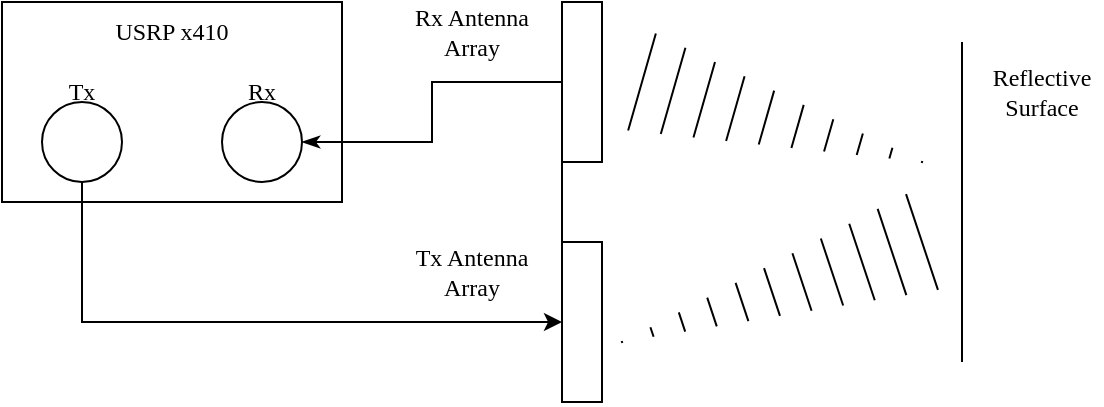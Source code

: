 <mxfile version="26.3.0">
  <diagram name="Page-1" id="JLqoLXAy_lAa28kxtK1_">
    <mxGraphModel dx="719" dy="396" grid="1" gridSize="10" guides="1" tooltips="1" connect="1" arrows="1" fold="1" page="1" pageScale="1" pageWidth="1169" pageHeight="1654" math="0" shadow="0">
      <root>
        <mxCell id="0" />
        <mxCell id="1" parent="0" />
        <mxCell id="jAzWhec101EAvwNxdhgz-5" value="" style="rounded=0;whiteSpace=wrap;html=1;fontFamily=modern;fontSource=https%3A%2F%2Fsourceforge.net%2Fprojects%2Fcm-unicode%2F;" vertex="1" parent="1">
          <mxGeometry x="200" y="240" width="170" height="100" as="geometry" />
        </mxCell>
        <mxCell id="jAzWhec101EAvwNxdhgz-6" value="USRP x410" style="text;html=1;align=center;verticalAlign=middle;whiteSpace=wrap;rounded=0;fontFamily=modern;fontSource=https%3A%2F%2Fsourceforge.net%2Fprojects%2Fcm-unicode%2F;" vertex="1" parent="1">
          <mxGeometry x="230" y="240" width="110" height="30" as="geometry" />
        </mxCell>
        <mxCell id="jAzWhec101EAvwNxdhgz-12" style="edgeStyle=orthogonalEdgeStyle;rounded=0;orthogonalLoop=1;jettySize=auto;html=1;exitX=1;exitY=0.5;exitDx=0;exitDy=0;entryX=0;entryY=0.5;entryDx=0;entryDy=0;startArrow=classicThin;startFill=1;endArrow=none;fontFamily=modern;fontSource=https%3A%2F%2Fsourceforge.net%2Fprojects%2Fcm-unicode%2F;" edge="1" parent="1" source="jAzWhec101EAvwNxdhgz-7" target="jAzWhec101EAvwNxdhgz-11">
          <mxGeometry relative="1" as="geometry" />
        </mxCell>
        <mxCell id="jAzWhec101EAvwNxdhgz-7" value="" style="ellipse;whiteSpace=wrap;html=1;aspect=fixed;fontFamily=modern;fontSource=https%3A%2F%2Fsourceforge.net%2Fprojects%2Fcm-unicode%2F;" vertex="1" parent="1">
          <mxGeometry x="310" y="290" width="40" height="40" as="geometry" />
        </mxCell>
        <mxCell id="jAzWhec101EAvwNxdhgz-8" value="Rx" style="text;html=1;align=center;verticalAlign=middle;whiteSpace=wrap;rounded=0;fontFamily=modern;fontSource=https%3A%2F%2Fsourceforge.net%2Fprojects%2Fcm-unicode%2F;" vertex="1" parent="1">
          <mxGeometry x="300" y="270" width="60" height="30" as="geometry" />
        </mxCell>
        <mxCell id="jAzWhec101EAvwNxdhgz-9" value="" style="endArrow=none;html=1;rounded=0;fontFamily=modern;fontSource=https%3A%2F%2Fsourceforge.net%2Fprojects%2Fcm-unicode%2F;" edge="1" parent="1">
          <mxGeometry width="50" height="50" relative="1" as="geometry">
            <mxPoint x="480" y="440" as="sourcePoint" />
            <mxPoint x="480" y="240" as="targetPoint" />
          </mxGeometry>
        </mxCell>
        <mxCell id="jAzWhec101EAvwNxdhgz-10" value="" style="rounded=0;whiteSpace=wrap;html=1;fontFamily=modern;fontSource=https%3A%2F%2Fsourceforge.net%2Fprojects%2Fcm-unicode%2F;" vertex="1" parent="1">
          <mxGeometry x="480" y="360" width="20" height="80" as="geometry" />
        </mxCell>
        <mxCell id="jAzWhec101EAvwNxdhgz-11" value="" style="rounded=0;whiteSpace=wrap;html=1;fontFamily=modern;fontSource=https%3A%2F%2Fsourceforge.net%2Fprojects%2Fcm-unicode%2F;" vertex="1" parent="1">
          <mxGeometry x="480" y="240" width="20" height="80" as="geometry" />
        </mxCell>
        <mxCell id="jAzWhec101EAvwNxdhgz-14" style="edgeStyle=orthogonalEdgeStyle;rounded=0;orthogonalLoop=1;jettySize=auto;html=1;exitX=0.5;exitY=1;exitDx=0;exitDy=0;entryX=0;entryY=0.5;entryDx=0;entryDy=0;fontFamily=modern;fontSource=https%3A%2F%2Fsourceforge.net%2Fprojects%2Fcm-unicode%2F;" edge="1" parent="1" source="jAzWhec101EAvwNxdhgz-13" target="jAzWhec101EAvwNxdhgz-10">
          <mxGeometry relative="1" as="geometry" />
        </mxCell>
        <mxCell id="jAzWhec101EAvwNxdhgz-13" value="" style="ellipse;whiteSpace=wrap;html=1;aspect=fixed;fontFamily=modern;fontSource=https%3A%2F%2Fsourceforge.net%2Fprojects%2Fcm-unicode%2F;" vertex="1" parent="1">
          <mxGeometry x="220" y="290" width="40" height="40" as="geometry" />
        </mxCell>
        <mxCell id="jAzWhec101EAvwNxdhgz-15" value="Tx" style="text;html=1;align=center;verticalAlign=middle;whiteSpace=wrap;rounded=0;fontFamily=modern;fontSource=https%3A%2F%2Fsourceforge.net%2Fprojects%2Fcm-unicode%2F;" vertex="1" parent="1">
          <mxGeometry x="210" y="270" width="60" height="30" as="geometry" />
        </mxCell>
        <mxCell id="jAzWhec101EAvwNxdhgz-16" value="Tx Antenna Array" style="text;html=1;align=center;verticalAlign=middle;whiteSpace=wrap;rounded=0;fontFamily=modern;fontSource=https%3A%2F%2Fsourceforge.net%2Fprojects%2Fcm-unicode%2F;" vertex="1" parent="1">
          <mxGeometry x="400" y="360" width="70" height="30" as="geometry" />
        </mxCell>
        <mxCell id="jAzWhec101EAvwNxdhgz-17" value="Rx Antenna Array" style="text;html=1;align=center;verticalAlign=middle;whiteSpace=wrap;rounded=0;fontFamily=modern;fontSource=https%3A%2F%2Fsourceforge.net%2Fprojects%2Fcm-unicode%2F;" vertex="1" parent="1">
          <mxGeometry x="400" y="240" width="70" height="30" as="geometry" />
        </mxCell>
        <mxCell id="jAzWhec101EAvwNxdhgz-18" value="" style="endArrow=none;html=1;rounded=0;fontFamily=modern;fontSource=https%3A%2F%2Fsourceforge.net%2Fprojects%2Fcm-unicode%2F;" edge="1" parent="1">
          <mxGeometry width="50" height="50" relative="1" as="geometry">
            <mxPoint x="680" y="420" as="sourcePoint" />
            <mxPoint x="680" y="260" as="targetPoint" />
          </mxGeometry>
        </mxCell>
        <mxCell id="jAzWhec101EAvwNxdhgz-19" value="Reflective Surface" style="text;html=1;align=center;verticalAlign=middle;whiteSpace=wrap;rounded=0;fontFamily=modern;fontSource=https%3A%2F%2Fsourceforge.net%2Fprojects%2Fcm-unicode%2F;" vertex="1" parent="1">
          <mxGeometry x="690" y="270" width="60" height="30" as="geometry" />
        </mxCell>
        <mxCell id="jAzWhec101EAvwNxdhgz-20" value="" style="shape=mxgraph.arrows2.wedgeArrowDashed2;html=1;bendable=0;startWidth=25.217;stepSize=15;rounded=0;fontFamily=modern;fontSource=https%3A%2F%2Fsourceforge.net%2Fprojects%2Fcm-unicode%2F;" edge="1" parent="1">
          <mxGeometry width="100" height="100" relative="1" as="geometry">
            <mxPoint x="660" y="360" as="sourcePoint" />
            <mxPoint x="510" y="410" as="targetPoint" />
          </mxGeometry>
        </mxCell>
        <mxCell id="jAzWhec101EAvwNxdhgz-21" value="" style="shape=mxgraph.arrows2.wedgeArrowDashed2;html=1;bendable=0;startWidth=25.217;stepSize=15;rounded=0;fontFamily=modern;fontSource=https%3A%2F%2Fsourceforge.net%2Fprojects%2Fcm-unicode%2F;" edge="1" parent="1">
          <mxGeometry width="100" height="100" relative="1" as="geometry">
            <mxPoint x="520" y="280" as="sourcePoint" />
            <mxPoint x="660" y="320" as="targetPoint" />
          </mxGeometry>
        </mxCell>
      </root>
    </mxGraphModel>
  </diagram>
</mxfile>
